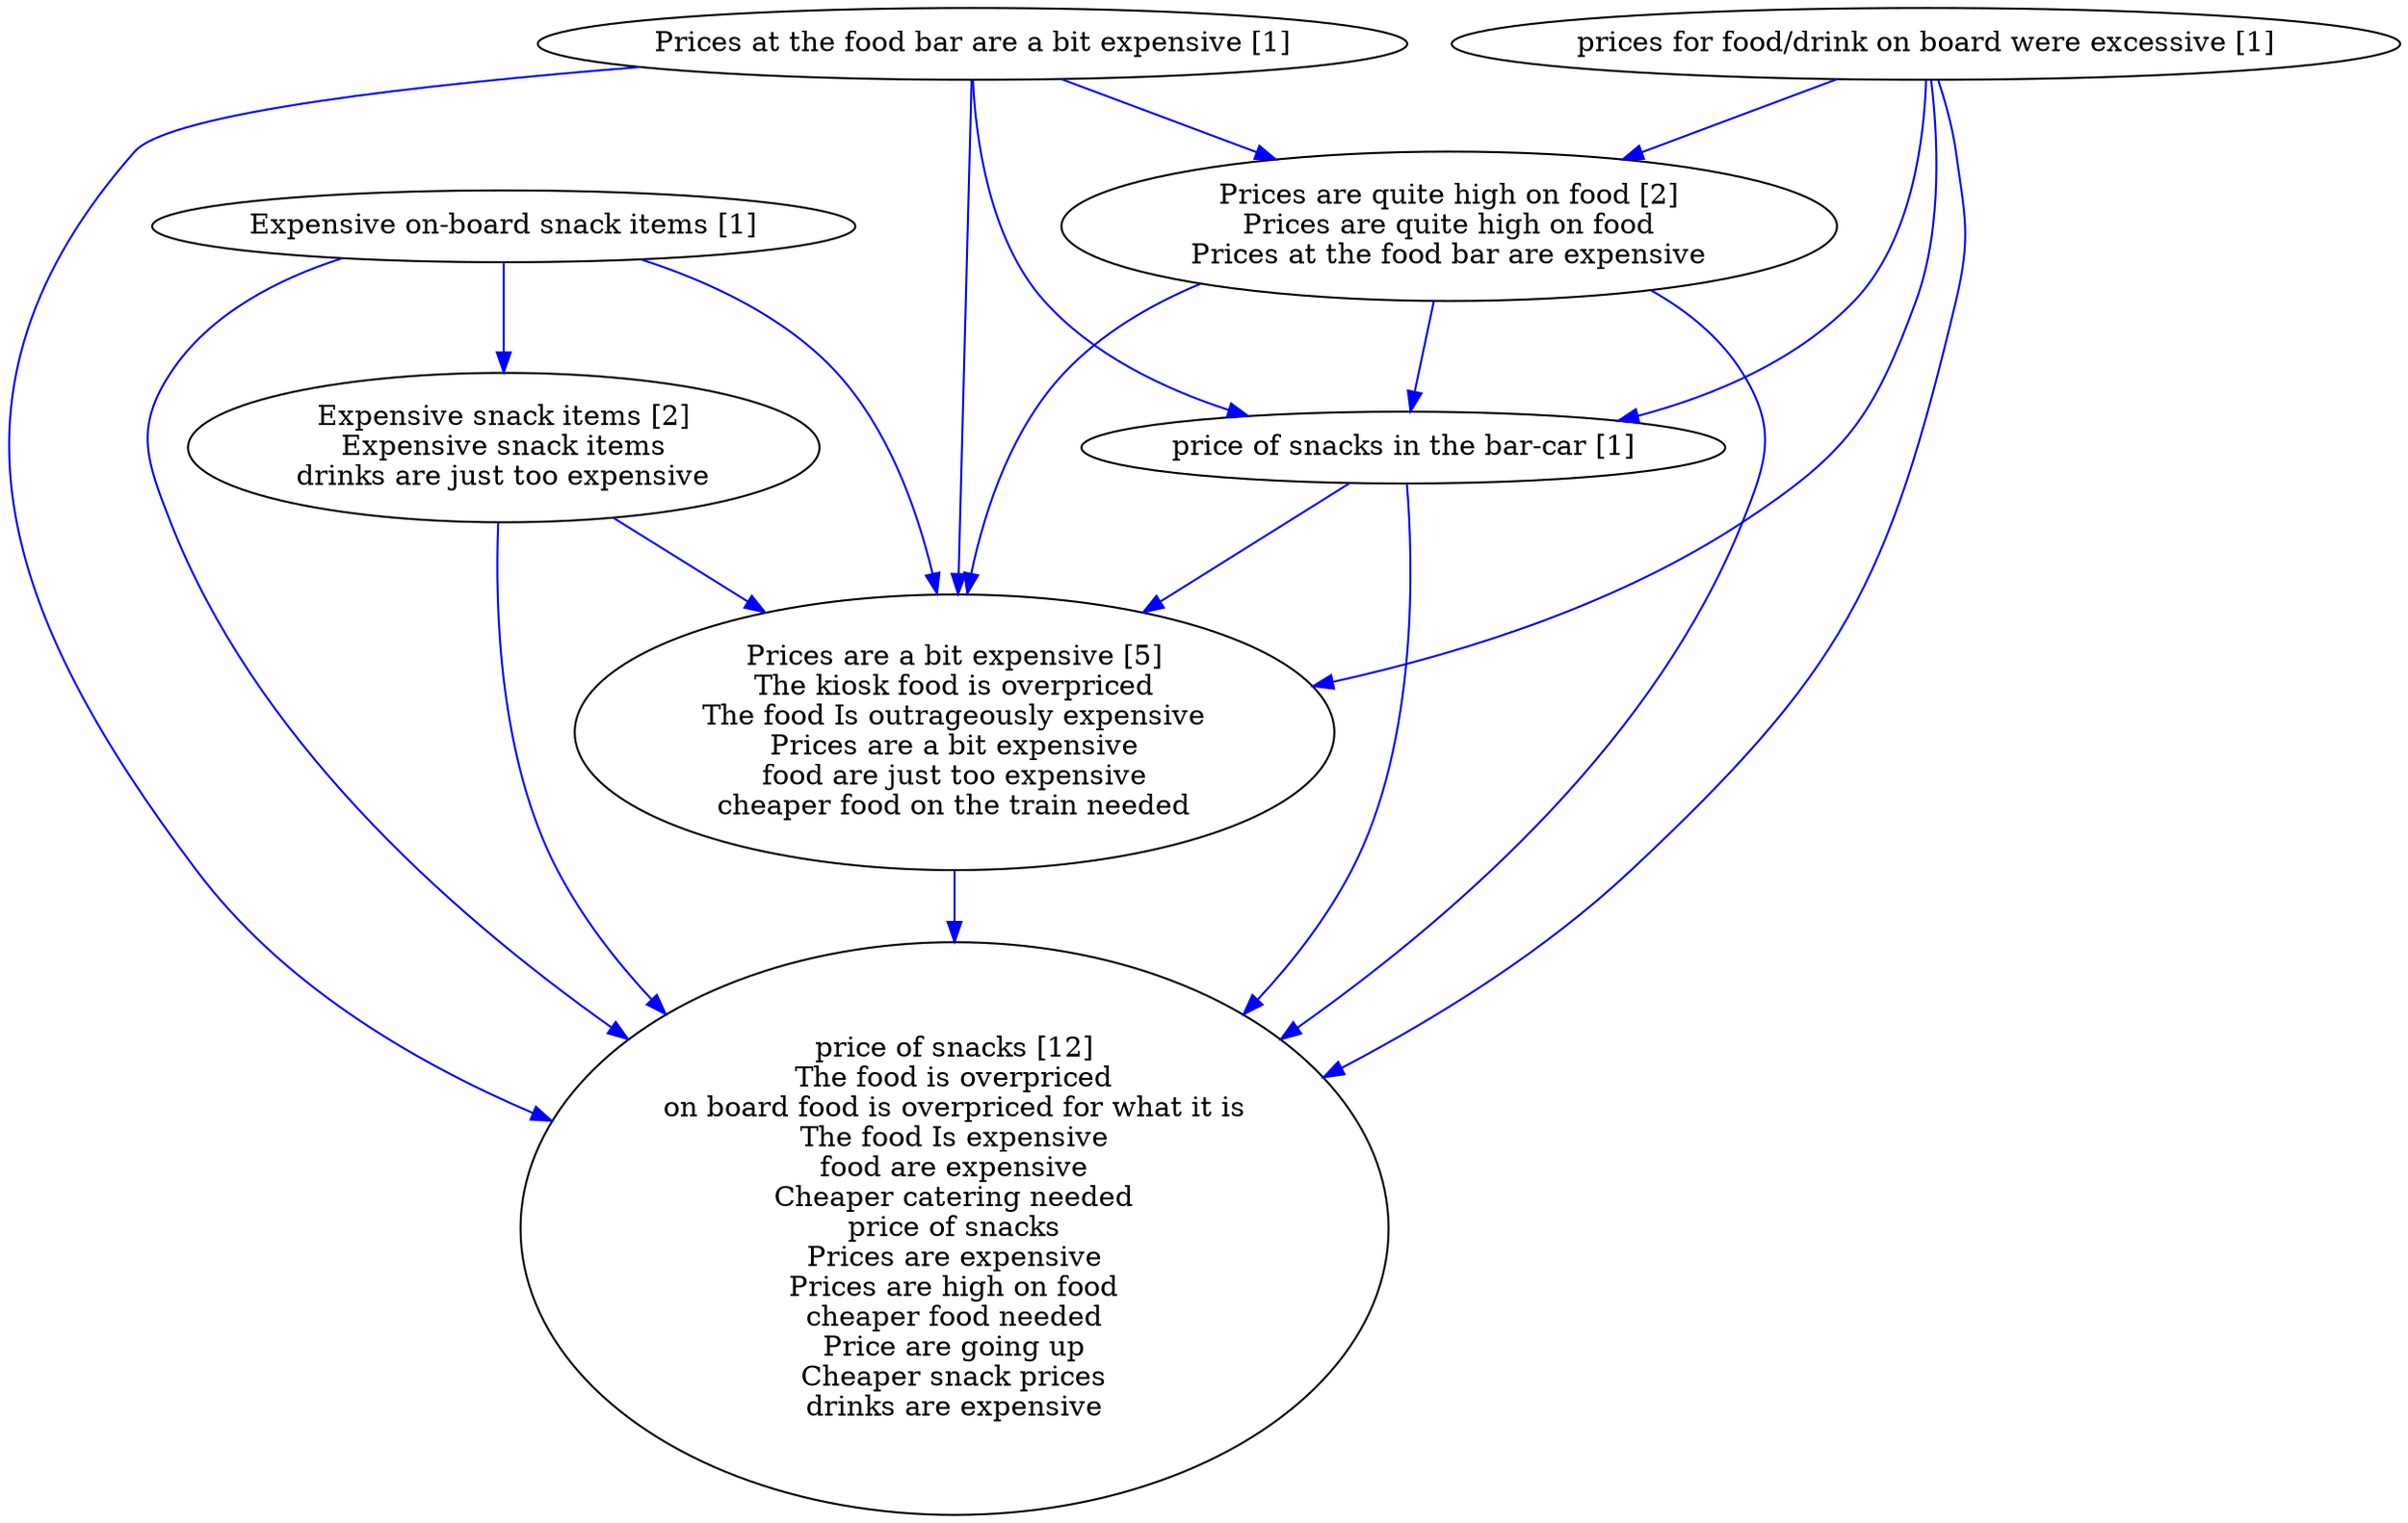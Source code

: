 digraph collapsedGraph {
"Prices are quite high on food [2]\nPrices are quite high on food\nPrices at the food bar are expensive""price of snacks [12]\nThe food is overpriced\non board food is overpriced for what it is\nThe food Is expensive\nfood are expensive\nCheaper catering needed\nprice of snacks\nPrices are expensive\nPrices are high on food\ncheaper food needed\nPrice are going up\nCheaper snack prices\ndrinks are expensive""Prices are a bit expensive [5]\nThe kiosk food is overpriced\nThe food Is outrageously expensive\nPrices are a bit expensive\nfood are just too expensive\ncheaper food on the train needed""Expensive snack items [2]\nExpensive snack items\ndrinks are just too expensive""Expensive on-board snack items [1]""Prices at the food bar are a bit expensive [1]""price of snacks in the bar-car [1]""prices for food/drink on board were excessive [1]""Prices are quite high on food [2]\nPrices are quite high on food\nPrices at the food bar are expensive" -> "price of snacks in the bar-car [1]" [color=blue]
"Prices are quite high on food [2]\nPrices are quite high on food\nPrices at the food bar are expensive" -> "price of snacks [12]\nThe food is overpriced\non board food is overpriced for what it is\nThe food Is expensive\nfood are expensive\nCheaper catering needed\nprice of snacks\nPrices are expensive\nPrices are high on food\ncheaper food needed\nPrice are going up\nCheaper snack prices\ndrinks are expensive" [color=blue]
"Prices are a bit expensive [5]\nThe kiosk food is overpriced\nThe food Is outrageously expensive\nPrices are a bit expensive\nfood are just too expensive\ncheaper food on the train needed" -> "price of snacks [12]\nThe food is overpriced\non board food is overpriced for what it is\nThe food Is expensive\nfood are expensive\nCheaper catering needed\nprice of snacks\nPrices are expensive\nPrices are high on food\ncheaper food needed\nPrice are going up\nCheaper snack prices\ndrinks are expensive" [color=blue]
"prices for food/drink on board were excessive [1]" -> "price of snacks [12]\nThe food is overpriced\non board food is overpriced for what it is\nThe food Is expensive\nfood are expensive\nCheaper catering needed\nprice of snacks\nPrices are expensive\nPrices are high on food\ncheaper food needed\nPrice are going up\nCheaper snack prices\ndrinks are expensive" [color=blue]
"prices for food/drink on board were excessive [1]" -> "Prices are a bit expensive [5]\nThe kiosk food is overpriced\nThe food Is outrageously expensive\nPrices are a bit expensive\nfood are just too expensive\ncheaper food on the train needed" [color=blue]
"price of snacks in the bar-car [1]" -> "price of snacks [12]\nThe food is overpriced\non board food is overpriced for what it is\nThe food Is expensive\nfood are expensive\nCheaper catering needed\nprice of snacks\nPrices are expensive\nPrices are high on food\ncheaper food needed\nPrice are going up\nCheaper snack prices\ndrinks are expensive" [color=blue]
"Prices at the food bar are a bit expensive [1]" -> "price of snacks in the bar-car [1]" [color=blue]
"Prices at the food bar are a bit expensive [1]" -> "Prices are a bit expensive [5]\nThe kiosk food is overpriced\nThe food Is outrageously expensive\nPrices are a bit expensive\nfood are just too expensive\ncheaper food on the train needed" [color=blue]
"Expensive on-board snack items [1]" -> "price of snacks [12]\nThe food is overpriced\non board food is overpriced for what it is\nThe food Is expensive\nfood are expensive\nCheaper catering needed\nprice of snacks\nPrices are expensive\nPrices are high on food\ncheaper food needed\nPrice are going up\nCheaper snack prices\ndrinks are expensive" [color=blue]
"Prices at the food bar are a bit expensive [1]" -> "price of snacks [12]\nThe food is overpriced\non board food is overpriced for what it is\nThe food Is expensive\nfood are expensive\nCheaper catering needed\nprice of snacks\nPrices are expensive\nPrices are high on food\ncheaper food needed\nPrice are going up\nCheaper snack prices\ndrinks are expensive" [color=blue]
"Prices at the food bar are a bit expensive [1]" -> "Prices are quite high on food [2]\nPrices are quite high on food\nPrices at the food bar are expensive" [color=blue]
"prices for food/drink on board were excessive [1]" -> "Prices are quite high on food [2]\nPrices are quite high on food\nPrices at the food bar are expensive" [color=blue]
"prices for food/drink on board were excessive [1]" -> "price of snacks in the bar-car [1]" [color=blue]
"Expensive on-board snack items [1]" -> "Prices are a bit expensive [5]\nThe kiosk food is overpriced\nThe food Is outrageously expensive\nPrices are a bit expensive\nfood are just too expensive\ncheaper food on the train needed" [color=blue]
"Expensive snack items [2]\nExpensive snack items\ndrinks are just too expensive" -> "price of snacks [12]\nThe food is overpriced\non board food is overpriced for what it is\nThe food Is expensive\nfood are expensive\nCheaper catering needed\nprice of snacks\nPrices are expensive\nPrices are high on food\ncheaper food needed\nPrice are going up\nCheaper snack prices\ndrinks are expensive" [color=blue]
"Expensive on-board snack items [1]" -> "Expensive snack items [2]\nExpensive snack items\ndrinks are just too expensive" [color=blue]
"Expensive snack items [2]\nExpensive snack items\ndrinks are just too expensive" -> "Prices are a bit expensive [5]\nThe kiosk food is overpriced\nThe food Is outrageously expensive\nPrices are a bit expensive\nfood are just too expensive\ncheaper food on the train needed" [color=blue]
"Prices are quite high on food [2]\nPrices are quite high on food\nPrices at the food bar are expensive" -> "Prices are a bit expensive [5]\nThe kiosk food is overpriced\nThe food Is outrageously expensive\nPrices are a bit expensive\nfood are just too expensive\ncheaper food on the train needed" [color=blue]
"price of snacks in the bar-car [1]" -> "Prices are a bit expensive [5]\nThe kiosk food is overpriced\nThe food Is outrageously expensive\nPrices are a bit expensive\nfood are just too expensive\ncheaper food on the train needed" [color=blue]
}